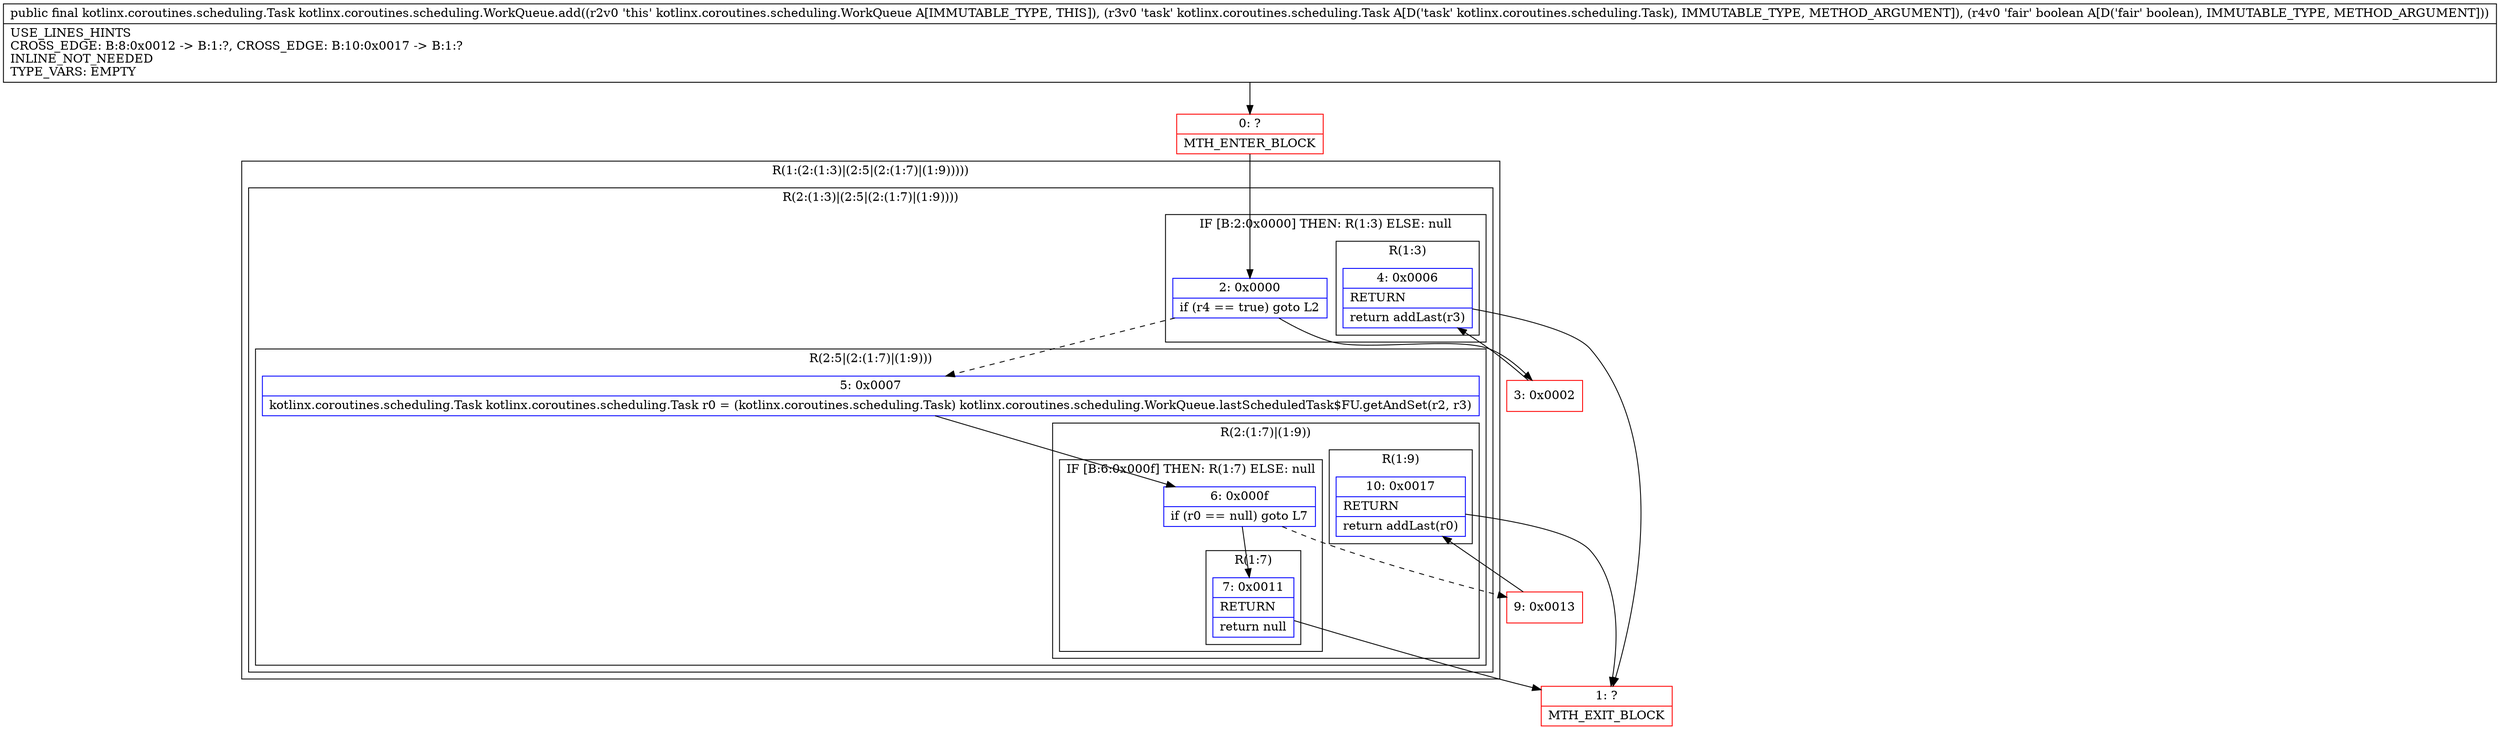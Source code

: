 digraph "CFG forkotlinx.coroutines.scheduling.WorkQueue.add(Lkotlinx\/coroutines\/scheduling\/Task;Z)Lkotlinx\/coroutines\/scheduling\/Task;" {
subgraph cluster_Region_682006005 {
label = "R(1:(2:(1:3)|(2:5|(2:(1:7)|(1:9)))))";
node [shape=record,color=blue];
subgraph cluster_Region_1525470234 {
label = "R(2:(1:3)|(2:5|(2:(1:7)|(1:9))))";
node [shape=record,color=blue];
subgraph cluster_IfRegion_1536857951 {
label = "IF [B:2:0x0000] THEN: R(1:3) ELSE: null";
node [shape=record,color=blue];
Node_2 [shape=record,label="{2\:\ 0x0000|if (r4 == true) goto L2\l}"];
subgraph cluster_Region_1170524878 {
label = "R(1:3)";
node [shape=record,color=blue];
Node_4 [shape=record,label="{4\:\ 0x0006|RETURN\l|return addLast(r3)\l}"];
}
}
subgraph cluster_Region_1083832423 {
label = "R(2:5|(2:(1:7)|(1:9)))";
node [shape=record,color=blue];
Node_5 [shape=record,label="{5\:\ 0x0007|kotlinx.coroutines.scheduling.Task kotlinx.coroutines.scheduling.Task r0 = (kotlinx.coroutines.scheduling.Task) kotlinx.coroutines.scheduling.WorkQueue.lastScheduledTask$FU.getAndSet(r2, r3)\l}"];
subgraph cluster_Region_1498543806 {
label = "R(2:(1:7)|(1:9))";
node [shape=record,color=blue];
subgraph cluster_IfRegion_1470725262 {
label = "IF [B:6:0x000f] THEN: R(1:7) ELSE: null";
node [shape=record,color=blue];
Node_6 [shape=record,label="{6\:\ 0x000f|if (r0 == null) goto L7\l}"];
subgraph cluster_Region_1696703882 {
label = "R(1:7)";
node [shape=record,color=blue];
Node_7 [shape=record,label="{7\:\ 0x0011|RETURN\l|return null\l}"];
}
}
subgraph cluster_Region_1432695859 {
label = "R(1:9)";
node [shape=record,color=blue];
Node_10 [shape=record,label="{10\:\ 0x0017|RETURN\l|return addLast(r0)\l}"];
}
}
}
}
}
Node_0 [shape=record,color=red,label="{0\:\ ?|MTH_ENTER_BLOCK\l}"];
Node_3 [shape=record,color=red,label="{3\:\ 0x0002}"];
Node_1 [shape=record,color=red,label="{1\:\ ?|MTH_EXIT_BLOCK\l}"];
Node_9 [shape=record,color=red,label="{9\:\ 0x0013}"];
MethodNode[shape=record,label="{public final kotlinx.coroutines.scheduling.Task kotlinx.coroutines.scheduling.WorkQueue.add((r2v0 'this' kotlinx.coroutines.scheduling.WorkQueue A[IMMUTABLE_TYPE, THIS]), (r3v0 'task' kotlinx.coroutines.scheduling.Task A[D('task' kotlinx.coroutines.scheduling.Task), IMMUTABLE_TYPE, METHOD_ARGUMENT]), (r4v0 'fair' boolean A[D('fair' boolean), IMMUTABLE_TYPE, METHOD_ARGUMENT]))  | USE_LINES_HINTS\lCROSS_EDGE: B:8:0x0012 \-\> B:1:?, CROSS_EDGE: B:10:0x0017 \-\> B:1:?\lINLINE_NOT_NEEDED\lTYPE_VARS: EMPTY\l}"];
MethodNode -> Node_0;Node_2 -> Node_3;
Node_2 -> Node_5[style=dashed];
Node_4 -> Node_1;
Node_5 -> Node_6;
Node_6 -> Node_7;
Node_6 -> Node_9[style=dashed];
Node_7 -> Node_1;
Node_10 -> Node_1;
Node_0 -> Node_2;
Node_3 -> Node_4;
Node_9 -> Node_10;
}


